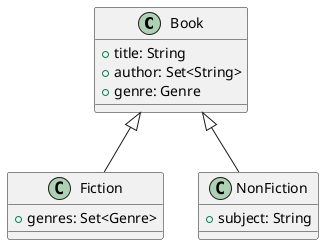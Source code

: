 @startuml
class Book {
  + title: String
  + author: Set<String>
  + genre: Genre
}

class Fiction {
  + genres: Set<Genre>
}

class NonFiction {
  + subject: String
}

Book <|-- Fiction
Book <|-- NonFiction
@enduml